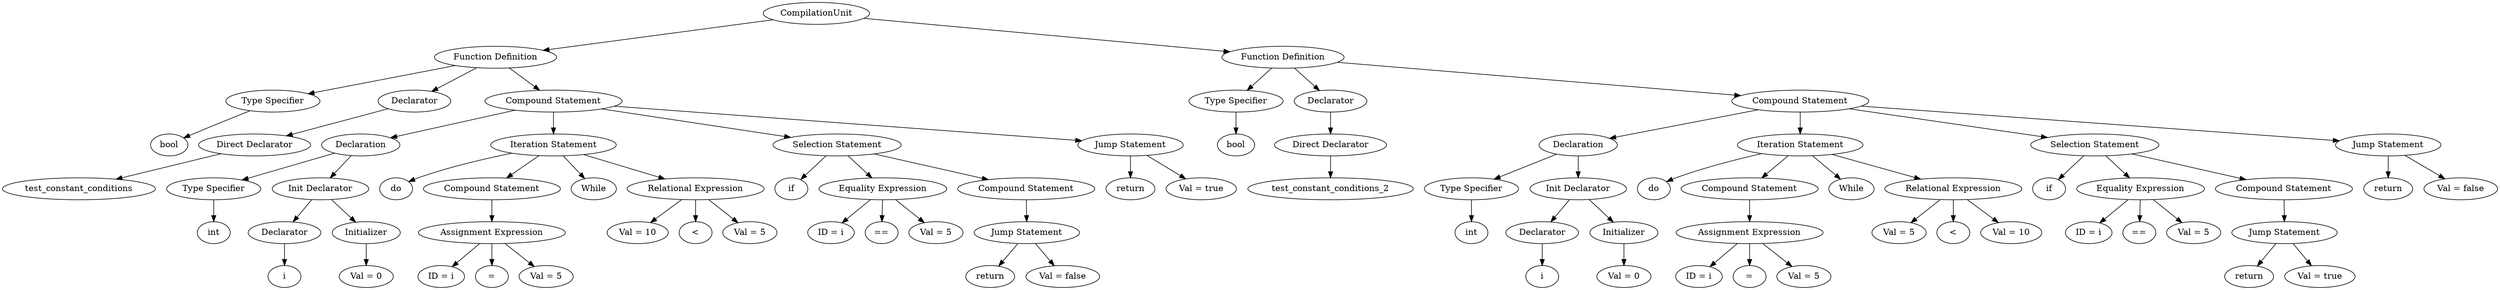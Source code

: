 digraph G {
		Q0[label="CompilationUnit"];
		Q0 -> Q1
		Q1[label="Function Definition"];
		Q1 -> Q2
		Q2[label="Type Specifier"];
		Q2 -> Q3
		Q3[label="bool"];
		Q1 -> Q4
		Q4[label="Declarator"];
		Q4 -> Q5
		Q5[label="Direct Declarator"];
		Q5 -> Q6
		Q6[label="test_constant_conditions"];
		Q1 -> Q7
		Q7[label="Compound Statement"];
		Q7 -> Q8
		Q8[label="Declaration"];
		Q8 -> Q9
		Q9[label="Type Specifier"];
		Q9 -> Q10
		Q10[label="int"];
		Q8 -> Q11
		Q11[label="Init Declarator"];
		Q11 -> Q12
		Q12[label="Declarator"];
		Q12 -> Q13
		Q13[label="i"];
		Q11 -> Q14
		Q14[label="Initializer"];
		Q14 -> Q15
		Q15[label="Val = 0"];
		Q7 -> Q16
		Q16[label="Iteration Statement"];
		Q16 -> Q17
		Q17[label="do"];
		Q16 -> Q18
		Q18[label="Compound Statement"];
		Q18 -> Q19
		Q19[label="Assignment Expression"];
		Q19 -> Q20
		Q20[label="ID = i"];
		Q19 -> Q21
		Q21[label="="];
		Q19 -> Q22
		Q22[label="Val = 5"];
		Q16 -> Q23
		Q23[label="While"];
		Q16 -> Q24
		Q24[label="Relational Expression"];
		Q24 -> Q25
		Q25[label="Val = 10"];
		Q24 -> Q26
		Q26[label="<"];
		Q24 -> Q27
		Q27[label="Val = 5"];
		Q7 -> Q28
		Q28[label="Selection Statement"];
		Q28 -> Q29
		Q29[label="if"];
		Q28 -> Q30
		Q30[label="Equality Expression"];
		Q30 -> Q31
		Q31[label="ID = i"];
		Q30 -> Q32
		Q32[label="=="];
		Q30 -> Q33
		Q33[label="Val = 5"];
		Q28 -> Q34
		Q34[label="Compound Statement"];
		Q34 -> Q35
		Q35[label="Jump Statement"];
		Q35 -> Q36
		Q36[label="return"];
		Q35 -> Q37
		Q37[label="Val = false"];
		Q7 -> Q38
		Q38[label="Jump Statement"];
		Q38 -> Q39
		Q39[label="return"];
		Q38 -> Q40
		Q40[label="Val = true"];
		Q0 -> Q41
		Q41[label="Function Definition"];
		Q41 -> Q42
		Q42[label="Type Specifier"];
		Q42 -> Q43
		Q43[label="bool"];
		Q41 -> Q44
		Q44[label="Declarator"];
		Q44 -> Q45
		Q45[label="Direct Declarator"];
		Q45 -> Q46
		Q46[label="test_constant_conditions_2"];
		Q41 -> Q47
		Q47[label="Compound Statement"];
		Q47 -> Q48
		Q48[label="Declaration"];
		Q48 -> Q49
		Q49[label="Type Specifier"];
		Q49 -> Q50
		Q50[label="int"];
		Q48 -> Q51
		Q51[label="Init Declarator"];
		Q51 -> Q52
		Q52[label="Declarator"];
		Q52 -> Q53
		Q53[label="i"];
		Q51 -> Q54
		Q54[label="Initializer"];
		Q54 -> Q55
		Q55[label="Val = 0"];
		Q47 -> Q56
		Q56[label="Iteration Statement"];
		Q56 -> Q57
		Q57[label="do"];
		Q56 -> Q58
		Q58[label="Compound Statement"];
		Q58 -> Q59
		Q59[label="Assignment Expression"];
		Q59 -> Q60
		Q60[label="ID = i"];
		Q59 -> Q61
		Q61[label="="];
		Q59 -> Q62
		Q62[label="Val = 5"];
		Q56 -> Q63
		Q63[label="While"];
		Q56 -> Q64
		Q64[label="Relational Expression"];
		Q64 -> Q65
		Q65[label="Val = 5"];
		Q64 -> Q66
		Q66[label="<"];
		Q64 -> Q67
		Q67[label="Val = 10"];
		Q47 -> Q68
		Q68[label="Selection Statement"];
		Q68 -> Q69
		Q69[label="if"];
		Q68 -> Q70
		Q70[label="Equality Expression"];
		Q70 -> Q71
		Q71[label="ID = i"];
		Q70 -> Q72
		Q72[label="=="];
		Q70 -> Q73
		Q73[label="Val = 5"];
		Q68 -> Q74
		Q74[label="Compound Statement"];
		Q74 -> Q75
		Q75[label="Jump Statement"];
		Q75 -> Q76
		Q76[label="return"];
		Q75 -> Q77
		Q77[label="Val = true"];
		Q47 -> Q78
		Q78[label="Jump Statement"];
		Q78 -> Q79
		Q79[label="return"];
		Q78 -> Q80
		Q80[label="Val = false"];
		
}